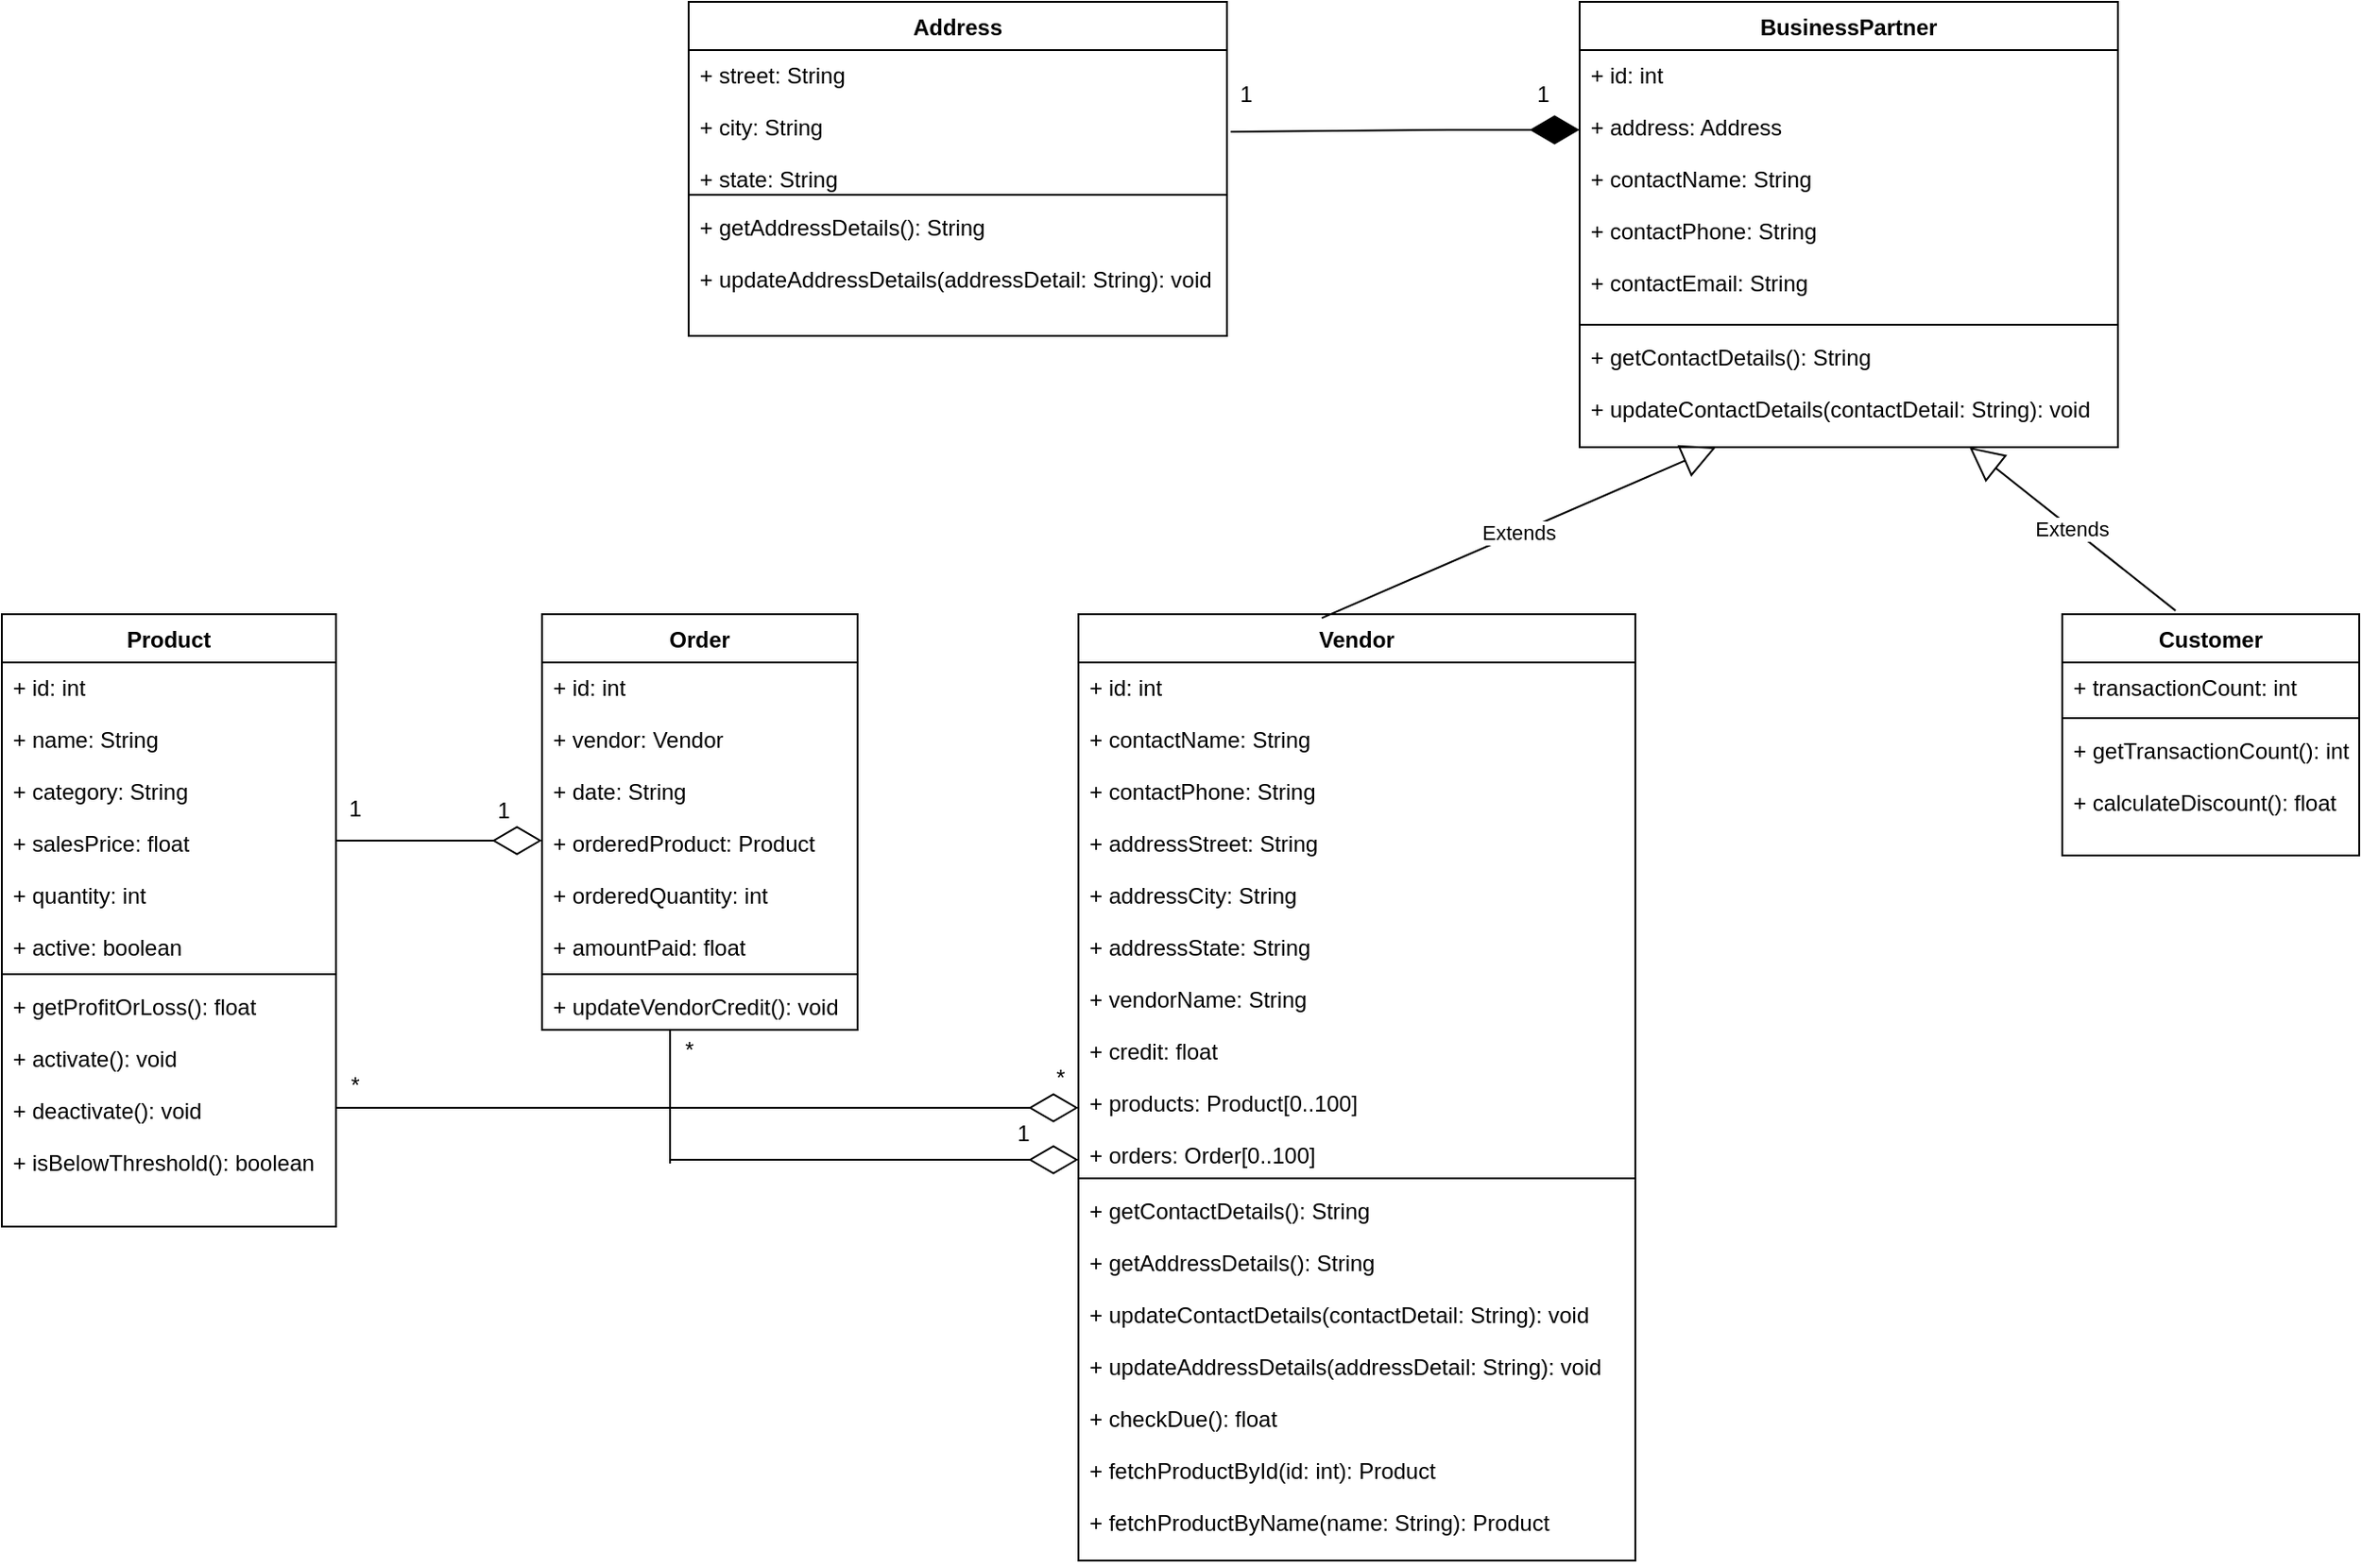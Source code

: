 <mxfile version="14.1.1"><diagram id="ePkfYJL3533o9s8UdHrR" name="Page-1"><mxGraphModel dx="1623" dy="492" grid="1" gridSize="10" guides="1" tooltips="1" connect="1" arrows="1" fold="1" page="1" pageScale="1" pageWidth="827" pageHeight="1169" math="0" shadow="0"><root><mxCell id="0"/><mxCell id="1" parent="0"/><mxCell id="p425nSYtV-9RboztyajO-1" value="BusinessPartner" style="swimlane;fontStyle=1;align=center;verticalAlign=top;childLayout=stackLayout;horizontal=1;startSize=26;horizontalStack=0;resizeParent=1;resizeParentMax=0;resizeLast=0;collapsible=1;marginBottom=0;" vertex="1" parent="1"><mxGeometry x="490" y="80" width="290" height="240" as="geometry"/></mxCell><mxCell id="p425nSYtV-9RboztyajO-2" value="+ id: int&#xA;&#xA;+ address: Address&#xA;&#xA;+ contactName: String&#xA;&#xA;+ contactPhone: String&#xA;&#xA;+ contactEmail: String&#xA;" style="text;strokeColor=none;fillColor=none;align=left;verticalAlign=top;spacingLeft=4;spacingRight=4;overflow=hidden;rotatable=0;points=[[0,0.5],[1,0.5]];portConstraint=eastwest;" vertex="1" parent="p425nSYtV-9RboztyajO-1"><mxGeometry y="26" width="290" height="144" as="geometry"/></mxCell><mxCell id="p425nSYtV-9RboztyajO-3" value="" style="line;strokeWidth=1;fillColor=none;align=left;verticalAlign=middle;spacingTop=-1;spacingLeft=3;spacingRight=3;rotatable=0;labelPosition=right;points=[];portConstraint=eastwest;" vertex="1" parent="p425nSYtV-9RboztyajO-1"><mxGeometry y="170" width="290" height="8" as="geometry"/></mxCell><mxCell id="p425nSYtV-9RboztyajO-4" value="+ getContactDetails(): String&#xA;&#xA;+ updateContactDetails(contactDetail: String): void&#xA;" style="text;strokeColor=none;fillColor=none;align=left;verticalAlign=top;spacingLeft=4;spacingRight=4;overflow=hidden;rotatable=0;points=[[0,0.5],[1,0.5]];portConstraint=eastwest;" vertex="1" parent="p425nSYtV-9RboztyajO-1"><mxGeometry y="178" width="290" height="62" as="geometry"/></mxCell><mxCell id="p425nSYtV-9RboztyajO-5" value="Address" style="swimlane;fontStyle=1;align=center;verticalAlign=top;childLayout=stackLayout;horizontal=1;startSize=26;horizontalStack=0;resizeParent=1;resizeParentMax=0;resizeLast=0;collapsible=1;marginBottom=0;" vertex="1" parent="1"><mxGeometry x="10" y="80" width="290" height="180" as="geometry"/></mxCell><mxCell id="p425nSYtV-9RboztyajO-6" value="+ street: String&#xA;&#xA;+ city: String&#xA;&#xA;+ state: String&#xA;" style="text;strokeColor=none;fillColor=none;align=left;verticalAlign=top;spacingLeft=4;spacingRight=4;overflow=hidden;rotatable=0;points=[[0,0.5],[1,0.5]];portConstraint=eastwest;" vertex="1" parent="p425nSYtV-9RboztyajO-5"><mxGeometry y="26" width="290" height="74" as="geometry"/></mxCell><mxCell id="p425nSYtV-9RboztyajO-7" value="" style="line;strokeWidth=1;fillColor=none;align=left;verticalAlign=middle;spacingTop=-1;spacingLeft=3;spacingRight=3;rotatable=0;labelPosition=right;points=[];portConstraint=eastwest;" vertex="1" parent="p425nSYtV-9RboztyajO-5"><mxGeometry y="100" width="290" height="8" as="geometry"/></mxCell><mxCell id="p425nSYtV-9RboztyajO-8" value="+ getAddressDetails(): String&#xA;&#xA;+ updateAddressDetails(addressDetail: String): void&#xA;" style="text;strokeColor=none;fillColor=none;align=left;verticalAlign=top;spacingLeft=4;spacingRight=4;overflow=hidden;rotatable=0;points=[[0,0.5],[1,0.5]];portConstraint=eastwest;" vertex="1" parent="p425nSYtV-9RboztyajO-5"><mxGeometry y="108" width="290" height="72" as="geometry"/></mxCell><mxCell id="p425nSYtV-9RboztyajO-9" value="" style="endArrow=diamondThin;endFill=1;endSize=24;html=1;exitX=1.007;exitY=0.595;exitDx=0;exitDy=0;exitPerimeter=0;" edge="1" parent="1" source="p425nSYtV-9RboztyajO-6"><mxGeometry width="160" relative="1" as="geometry"><mxPoint x="330" y="149" as="sourcePoint"/><mxPoint x="490" y="149" as="targetPoint"/><Array as="points"><mxPoint x="410" y="149"/></Array></mxGeometry></mxCell><mxCell id="p425nSYtV-9RboztyajO-10" value="1" style="text;html=1;align=center;verticalAlign=middle;resizable=0;points=[];autosize=1;" vertex="1" parent="1"><mxGeometry x="300" y="120" width="20" height="20" as="geometry"/></mxCell><mxCell id="p425nSYtV-9RboztyajO-11" value="1" style="text;html=1;align=center;verticalAlign=middle;resizable=0;points=[];autosize=1;" vertex="1" parent="1"><mxGeometry x="460" y="120" width="20" height="20" as="geometry"/></mxCell><mxCell id="p425nSYtV-9RboztyajO-12" value="Vendor" style="swimlane;fontStyle=1;align=center;verticalAlign=top;childLayout=stackLayout;horizontal=1;startSize=26;horizontalStack=0;resizeParent=1;resizeParentMax=0;resizeLast=0;collapsible=1;marginBottom=0;" vertex="1" parent="1"><mxGeometry x="220" y="410" width="300" height="510" as="geometry"/></mxCell><mxCell id="p425nSYtV-9RboztyajO-13" value="+ id: int&#xA;&#xA;+ contactName: String&#xA;&#xA;+ contactPhone: String&#xA;&#xA;+ addressStreet: String&#xA;&#xA;+ addressCity: String&#xA;&#xA;+ addressState: String&#xA;&#xA;+ vendorName: String&#xA;&#xA;+ credit: float&#xA;&#xA;+ products: Product[0..100]&#xA;&#xA;+ orders: Order[0..100]&#xA;" style="text;strokeColor=none;fillColor=none;align=left;verticalAlign=top;spacingLeft=4;spacingRight=4;overflow=hidden;rotatable=0;points=[[0,0.5],[1,0.5]];portConstraint=eastwest;" vertex="1" parent="p425nSYtV-9RboztyajO-12"><mxGeometry y="26" width="300" height="274" as="geometry"/></mxCell><mxCell id="p425nSYtV-9RboztyajO-14" value="" style="line;strokeWidth=1;fillColor=none;align=left;verticalAlign=middle;spacingTop=-1;spacingLeft=3;spacingRight=3;rotatable=0;labelPosition=right;points=[];portConstraint=eastwest;" vertex="1" parent="p425nSYtV-9RboztyajO-12"><mxGeometry y="300" width="300" height="8" as="geometry"/></mxCell><mxCell id="p425nSYtV-9RboztyajO-15" value="+ getContactDetails(): String&#xA;&#xA;+ getAddressDetails(): String&#xA;&#xA;+ updateContactDetails(contactDetail: String): void&#xA;&#xA;+ updateAddressDetails(addressDetail: String): void&#xA;&#xA;+ checkDue(): float&#xA;&#xA;+ fetchProductById(id: int): Product&#xA;&#xA;+ fetchProductByName(name: String): Product&#xA;" style="text;strokeColor=none;fillColor=none;align=left;verticalAlign=top;spacingLeft=4;spacingRight=4;overflow=hidden;rotatable=0;points=[[0,0.5],[1,0.5]];portConstraint=eastwest;" vertex="1" parent="p425nSYtV-9RboztyajO-12"><mxGeometry y="308" width="300" height="202" as="geometry"/></mxCell><mxCell id="p425nSYtV-9RboztyajO-16" value="Extends" style="endArrow=block;endSize=16;endFill=0;html=1;exitX=0.437;exitY=0.004;exitDx=0;exitDy=0;exitPerimeter=0;" edge="1" parent="1" source="p425nSYtV-9RboztyajO-12" target="p425nSYtV-9RboztyajO-4"><mxGeometry width="160" relative="1" as="geometry"><mxPoint x="330" y="240" as="sourcePoint"/><mxPoint x="490" y="240" as="targetPoint"/></mxGeometry></mxCell><mxCell id="p425nSYtV-9RboztyajO-17" value="Customer" style="swimlane;fontStyle=1;align=center;verticalAlign=top;childLayout=stackLayout;horizontal=1;startSize=26;horizontalStack=0;resizeParent=1;resizeParentMax=0;resizeLast=0;collapsible=1;marginBottom=0;" vertex="1" parent="1"><mxGeometry x="750" y="410" width="160" height="130" as="geometry"/></mxCell><mxCell id="p425nSYtV-9RboztyajO-18" value="+ transactionCount: int" style="text;strokeColor=none;fillColor=none;align=left;verticalAlign=top;spacingLeft=4;spacingRight=4;overflow=hidden;rotatable=0;points=[[0,0.5],[1,0.5]];portConstraint=eastwest;" vertex="1" parent="p425nSYtV-9RboztyajO-17"><mxGeometry y="26" width="160" height="26" as="geometry"/></mxCell><mxCell id="p425nSYtV-9RboztyajO-19" value="" style="line;strokeWidth=1;fillColor=none;align=left;verticalAlign=middle;spacingTop=-1;spacingLeft=3;spacingRight=3;rotatable=0;labelPosition=right;points=[];portConstraint=eastwest;" vertex="1" parent="p425nSYtV-9RboztyajO-17"><mxGeometry y="52" width="160" height="8" as="geometry"/></mxCell><mxCell id="p425nSYtV-9RboztyajO-20" value="+ getTransactionCount(): int&#xA;&#xA;+ calculateDiscount(): float&#xA;" style="text;strokeColor=none;fillColor=none;align=left;verticalAlign=top;spacingLeft=4;spacingRight=4;overflow=hidden;rotatable=0;points=[[0,0.5],[1,0.5]];portConstraint=eastwest;" vertex="1" parent="p425nSYtV-9RboztyajO-17"><mxGeometry y="60" width="160" height="70" as="geometry"/></mxCell><mxCell id="p425nSYtV-9RboztyajO-21" value="Extends" style="endArrow=block;endSize=16;endFill=0;html=1;exitX=0.369;exitY=-0.015;exitDx=0;exitDy=0;exitPerimeter=0;" edge="1" parent="1"><mxGeometry width="160" relative="1" as="geometry"><mxPoint x="811.04" y="408.05" as="sourcePoint"/><mxPoint x="700" y="320" as="targetPoint"/></mxGeometry></mxCell><mxCell id="p425nSYtV-9RboztyajO-22" value="Order" style="swimlane;fontStyle=1;align=center;verticalAlign=top;childLayout=stackLayout;horizontal=1;startSize=26;horizontalStack=0;resizeParent=1;resizeParentMax=0;resizeLast=0;collapsible=1;marginBottom=0;" vertex="1" parent="1"><mxGeometry x="-69" y="410" width="170" height="224" as="geometry"/></mxCell><mxCell id="p425nSYtV-9RboztyajO-23" value="+ id: int&#xA;&#xA;+ vendor: Vendor&#xA;&#xA;+ date: String&#xA;&#xA;+ orderedProduct: Product&#xA;&#xA;+ orderedQuantity: int&#xA;&#xA;+ amountPaid: float&#xA;" style="text;strokeColor=none;fillColor=none;align=left;verticalAlign=top;spacingLeft=4;spacingRight=4;overflow=hidden;rotatable=0;points=[[0,0.5],[1,0.5]];portConstraint=eastwest;" vertex="1" parent="p425nSYtV-9RboztyajO-22"><mxGeometry y="26" width="170" height="164" as="geometry"/></mxCell><mxCell id="p425nSYtV-9RboztyajO-24" value="" style="line;strokeWidth=1;fillColor=none;align=left;verticalAlign=middle;spacingTop=-1;spacingLeft=3;spacingRight=3;rotatable=0;labelPosition=right;points=[];portConstraint=eastwest;" vertex="1" parent="p425nSYtV-9RboztyajO-22"><mxGeometry y="190" width="170" height="8" as="geometry"/></mxCell><mxCell id="p425nSYtV-9RboztyajO-25" value="+ updateVendorCredit(): void" style="text;strokeColor=none;fillColor=none;align=left;verticalAlign=top;spacingLeft=4;spacingRight=4;overflow=hidden;rotatable=0;points=[[0,0.5],[1,0.5]];portConstraint=eastwest;" vertex="1" parent="p425nSYtV-9RboztyajO-22"><mxGeometry y="198" width="170" height="26" as="geometry"/></mxCell><mxCell id="p425nSYtV-9RboztyajO-26" value="Product" style="swimlane;fontStyle=1;align=center;verticalAlign=top;childLayout=stackLayout;horizontal=1;startSize=26;horizontalStack=0;resizeParent=1;resizeParentMax=0;resizeLast=0;collapsible=1;marginBottom=0;" vertex="1" parent="1"><mxGeometry x="-360" y="410" width="180" height="330" as="geometry"/></mxCell><mxCell id="p425nSYtV-9RboztyajO-27" value="+ id: int&#xA;&#xA;+ name: String&#xA;&#xA;+ category: String&#xA;&#xA;+ salesPrice: float&#xA;&#xA;+ quantity: int&#xA;&#xA;+ active: boolean&#xA;" style="text;strokeColor=none;fillColor=none;align=left;verticalAlign=top;spacingLeft=4;spacingRight=4;overflow=hidden;rotatable=0;points=[[0,0.5],[1,0.5]];portConstraint=eastwest;" vertex="1" parent="p425nSYtV-9RboztyajO-26"><mxGeometry y="26" width="180" height="164" as="geometry"/></mxCell><mxCell id="p425nSYtV-9RboztyajO-28" value="" style="line;strokeWidth=1;fillColor=none;align=left;verticalAlign=middle;spacingTop=-1;spacingLeft=3;spacingRight=3;rotatable=0;labelPosition=right;points=[];portConstraint=eastwest;" vertex="1" parent="p425nSYtV-9RboztyajO-26"><mxGeometry y="190" width="180" height="8" as="geometry"/></mxCell><mxCell id="p425nSYtV-9RboztyajO-29" value="+ getProfitOrLoss(): float&#xA;&#xA;+ activate(): void&#xA;&#xA;+ deactivate(): void&#xA;&#xA;+ isBelowThreshold(): boolean&#xA;" style="text;strokeColor=none;fillColor=none;align=left;verticalAlign=top;spacingLeft=4;spacingRight=4;overflow=hidden;rotatable=0;points=[[0,0.5],[1,0.5]];portConstraint=eastwest;" vertex="1" parent="p425nSYtV-9RboztyajO-26"><mxGeometry y="198" width="180" height="132" as="geometry"/></mxCell><mxCell id="p425nSYtV-9RboztyajO-30" value="" style="endArrow=diamondThin;endFill=0;endSize=24;html=1;" edge="1" parent="1"><mxGeometry width="160" relative="1" as="geometry"><mxPoint x="-180" y="532" as="sourcePoint"/><mxPoint x="-69" y="532" as="targetPoint"/></mxGeometry></mxCell><mxCell id="p425nSYtV-9RboztyajO-31" value="1" style="text;html=1;align=center;verticalAlign=middle;resizable=0;points=[];autosize=1;" vertex="1" parent="1"><mxGeometry x="-180" y="505" width="20" height="20" as="geometry"/></mxCell><mxCell id="p425nSYtV-9RboztyajO-32" value="1" style="text;html=1;align=center;verticalAlign=middle;resizable=0;points=[];autosize=1;" vertex="1" parent="1"><mxGeometry x="-100" y="506" width="20" height="20" as="geometry"/></mxCell><mxCell id="p425nSYtV-9RboztyajO-33" value="" style="endArrow=diamondThin;endFill=0;endSize=24;html=1;" edge="1" parent="1"><mxGeometry width="160" relative="1" as="geometry"><mxPoint y="704" as="sourcePoint"/><mxPoint x="220" y="704" as="targetPoint"/></mxGeometry></mxCell><mxCell id="p425nSYtV-9RboztyajO-34" value="" style="endArrow=diamondThin;endFill=0;endSize=24;html=1;" edge="1" parent="1"><mxGeometry width="160" relative="1" as="geometry"><mxPoint x="-180" y="676" as="sourcePoint"/><mxPoint x="220" y="676" as="targetPoint"/></mxGeometry></mxCell><mxCell id="p425nSYtV-9RboztyajO-35" value="*" style="text;html=1;align=center;verticalAlign=middle;resizable=0;points=[];autosize=1;" vertex="1" parent="1"><mxGeometry x="-180" y="654" width="20" height="20" as="geometry"/></mxCell><mxCell id="p425nSYtV-9RboztyajO-36" value="*" style="text;html=1;align=center;verticalAlign=middle;resizable=0;points=[];autosize=1;" vertex="1" parent="1"><mxGeometry x="200" y="650" width="20" height="20" as="geometry"/></mxCell><mxCell id="p425nSYtV-9RboztyajO-37" value="" style="endArrow=none;html=1;" edge="1" parent="1"><mxGeometry width="50" height="50" relative="1" as="geometry"><mxPoint y="706" as="sourcePoint"/><mxPoint y="634" as="targetPoint"/></mxGeometry></mxCell><mxCell id="p425nSYtV-9RboztyajO-38" value="1" style="text;html=1;align=center;verticalAlign=middle;resizable=0;points=[];autosize=1;" vertex="1" parent="1"><mxGeometry x="180" y="680" width="20" height="20" as="geometry"/></mxCell><mxCell id="p425nSYtV-9RboztyajO-39" value="*" style="text;html=1;align=center;verticalAlign=middle;resizable=0;points=[];autosize=1;" vertex="1" parent="1"><mxGeometry y="635" width="20" height="20" as="geometry"/></mxCell></root></mxGraphModel></diagram></mxfile>